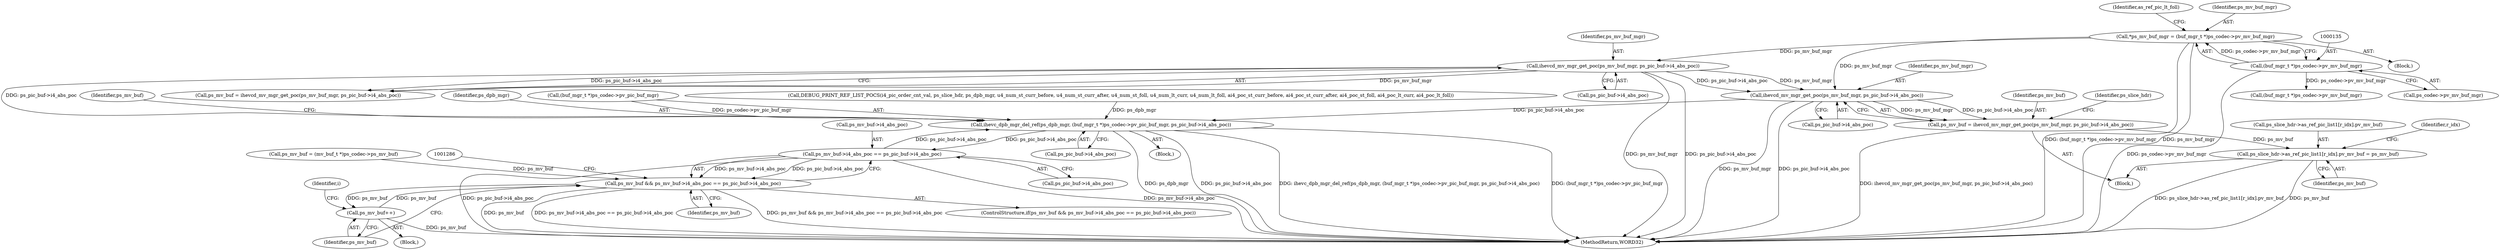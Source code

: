 digraph "0_Android_913d9e8d93d6b81bb8eac3fc2c1426651f5b259d_0@pointer" {
"1001176" [label="(Call,ihevcd_mv_mgr_get_poc(ps_mv_buf_mgr, ps_pic_buf->i4_abs_poc))"];
"1000941" [label="(Call,ihevcd_mv_mgr_get_poc(ps_mv_buf_mgr, ps_pic_buf->i4_abs_poc))"];
"1000132" [label="(Call,*ps_mv_buf_mgr = (buf_mgr_t *)ps_codec->pv_mv_buf_mgr)"];
"1000134" [label="(Call,(buf_mgr_t *)ps_codec->pv_mv_buf_mgr)"];
"1001174" [label="(Call,ps_mv_buf = ihevcd_mv_mgr_get_poc(ps_mv_buf_mgr, ps_pic_buf->i4_abs_poc))"];
"1001181" [label="(Call,ps_slice_hdr->as_ref_pic_list1[r_idx].pv_mv_buf = ps_mv_buf)"];
"1001246" [label="(Call,ihevc_dpb_mgr_del_ref(ps_dpb_mgr, (buf_mgr_t *)ps_codec->pv_pic_buf_mgr, ps_pic_buf->i4_abs_poc))"];
"1001276" [label="(Call,ps_mv_buf->i4_abs_poc == ps_pic_buf->i4_abs_poc)"];
"1001274" [label="(Call,ps_mv_buf && ps_mv_buf->i4_abs_poc == ps_pic_buf->i4_abs_poc)"];
"1001293" [label="(Call,ps_mv_buf++)"];
"1001248" [label="(Call,(buf_mgr_t *)ps_codec->pv_pic_buf_mgr)"];
"1000942" [label="(Identifier,ps_mv_buf_mgr)"];
"1000943" [label="(Call,ps_pic_buf->i4_abs_poc)"];
"1000941" [label="(Call,ihevcd_mv_mgr_get_poc(ps_mv_buf_mgr, ps_pic_buf->i4_abs_poc))"];
"1001257" [label="(Identifier,ps_mv_buf)"];
"1000112" [label="(Block,)"];
"1001276" [label="(Call,ps_mv_buf->i4_abs_poc == ps_pic_buf->i4_abs_poc)"];
"1001271" [label="(Identifier,i)"];
"1001125" [label="(Block,)"];
"1001294" [label="(Identifier,ps_mv_buf)"];
"1001253" [label="(Call,ps_pic_buf->i4_abs_poc)"];
"1001174" [label="(Call,ps_mv_buf = ihevcd_mv_mgr_get_poc(ps_mv_buf_mgr, ps_pic_buf->i4_abs_poc))"];
"1001274" [label="(Call,ps_mv_buf && ps_mv_buf->i4_abs_poc == ps_pic_buf->i4_abs_poc)"];
"1001256" [label="(Call,ps_mv_buf = (mv_buf_t *)ps_codec->ps_mv_buf)"];
"1001234" [label="(Block,)"];
"1001293" [label="(Call,ps_mv_buf++)"];
"1001175" [label="(Identifier,ps_mv_buf)"];
"1001177" [label="(Identifier,ps_mv_buf_mgr)"];
"1001181" [label="(Call,ps_slice_hdr->as_ref_pic_list1[r_idx].pv_mv_buf = ps_mv_buf)"];
"1000939" [label="(Call,ps_mv_buf = ihevcd_mv_mgr_get_poc(ps_mv_buf_mgr, ps_pic_buf->i4_abs_poc))"];
"1001277" [label="(Call,ps_mv_buf->i4_abs_poc)"];
"1001280" [label="(Call,ps_pic_buf->i4_abs_poc)"];
"1001246" [label="(Call,ihevc_dpb_mgr_del_ref(ps_dpb_mgr, (buf_mgr_t *)ps_codec->pv_pic_buf_mgr, ps_pic_buf->i4_abs_poc))"];
"1001273" [label="(ControlStructure,if(ps_mv_buf && ps_mv_buf->i4_abs_poc == ps_pic_buf->i4_abs_poc))"];
"1000164" [label="(Identifier,as_ref_pic_lt_foll)"];
"1001124" [label="(Identifier,r_idx)"];
"1001185" [label="(Identifier,ps_slice_hdr)"];
"1001247" [label="(Identifier,ps_dpb_mgr)"];
"1000132" [label="(Call,*ps_mv_buf_mgr = (buf_mgr_t *)ps_codec->pv_mv_buf_mgr)"];
"1001190" [label="(Call,DEBUG_PRINT_REF_LIST_POCS(i4_pic_order_cnt_val, ps_slice_hdr, ps_dpb_mgr, u4_num_st_curr_before, u4_num_st_curr_after, u4_num_st_foll, u4_num_lt_curr, u4_num_lt_foll, ai4_poc_st_curr_before, ai4_poc_st_curr_after, ai4_poc_st_foll, ai4_poc_lt_curr, ai4_poc_lt_foll))"];
"1001272" [label="(Block,)"];
"1001182" [label="(Call,ps_slice_hdr->as_ref_pic_list1[r_idx].pv_mv_buf)"];
"1001189" [label="(Identifier,ps_mv_buf)"];
"1000133" [label="(Identifier,ps_mv_buf_mgr)"];
"1001297" [label="(MethodReturn,WORD32)"];
"1001176" [label="(Call,ihevcd_mv_mgr_get_poc(ps_mv_buf_mgr, ps_pic_buf->i4_abs_poc))"];
"1000136" [label="(Call,ps_codec->pv_mv_buf_mgr)"];
"1001178" [label="(Call,ps_pic_buf->i4_abs_poc)"];
"1000134" [label="(Call,(buf_mgr_t *)ps_codec->pv_mv_buf_mgr)"];
"1001275" [label="(Identifier,ps_mv_buf)"];
"1001285" [label="(Call,(buf_mgr_t *)ps_codec->pv_mv_buf_mgr)"];
"1001176" -> "1001174"  [label="AST: "];
"1001176" -> "1001178"  [label="CFG: "];
"1001177" -> "1001176"  [label="AST: "];
"1001178" -> "1001176"  [label="AST: "];
"1001174" -> "1001176"  [label="CFG: "];
"1001176" -> "1001297"  [label="DDG: ps_mv_buf_mgr"];
"1001176" -> "1001297"  [label="DDG: ps_pic_buf->i4_abs_poc"];
"1001176" -> "1001174"  [label="DDG: ps_mv_buf_mgr"];
"1001176" -> "1001174"  [label="DDG: ps_pic_buf->i4_abs_poc"];
"1000941" -> "1001176"  [label="DDG: ps_mv_buf_mgr"];
"1000941" -> "1001176"  [label="DDG: ps_pic_buf->i4_abs_poc"];
"1000132" -> "1001176"  [label="DDG: ps_mv_buf_mgr"];
"1001176" -> "1001246"  [label="DDG: ps_pic_buf->i4_abs_poc"];
"1000941" -> "1000939"  [label="AST: "];
"1000941" -> "1000943"  [label="CFG: "];
"1000942" -> "1000941"  [label="AST: "];
"1000943" -> "1000941"  [label="AST: "];
"1000939" -> "1000941"  [label="CFG: "];
"1000941" -> "1001297"  [label="DDG: ps_mv_buf_mgr"];
"1000941" -> "1001297"  [label="DDG: ps_pic_buf->i4_abs_poc"];
"1000941" -> "1000939"  [label="DDG: ps_mv_buf_mgr"];
"1000941" -> "1000939"  [label="DDG: ps_pic_buf->i4_abs_poc"];
"1000132" -> "1000941"  [label="DDG: ps_mv_buf_mgr"];
"1000941" -> "1001246"  [label="DDG: ps_pic_buf->i4_abs_poc"];
"1000132" -> "1000112"  [label="AST: "];
"1000132" -> "1000134"  [label="CFG: "];
"1000133" -> "1000132"  [label="AST: "];
"1000134" -> "1000132"  [label="AST: "];
"1000164" -> "1000132"  [label="CFG: "];
"1000132" -> "1001297"  [label="DDG: (buf_mgr_t *)ps_codec->pv_mv_buf_mgr"];
"1000132" -> "1001297"  [label="DDG: ps_mv_buf_mgr"];
"1000134" -> "1000132"  [label="DDG: ps_codec->pv_mv_buf_mgr"];
"1000134" -> "1000136"  [label="CFG: "];
"1000135" -> "1000134"  [label="AST: "];
"1000136" -> "1000134"  [label="AST: "];
"1000134" -> "1001297"  [label="DDG: ps_codec->pv_mv_buf_mgr"];
"1000134" -> "1001285"  [label="DDG: ps_codec->pv_mv_buf_mgr"];
"1001174" -> "1001125"  [label="AST: "];
"1001175" -> "1001174"  [label="AST: "];
"1001185" -> "1001174"  [label="CFG: "];
"1001174" -> "1001297"  [label="DDG: ihevcd_mv_mgr_get_poc(ps_mv_buf_mgr, ps_pic_buf->i4_abs_poc)"];
"1001174" -> "1001181"  [label="DDG: ps_mv_buf"];
"1001181" -> "1001125"  [label="AST: "];
"1001181" -> "1001189"  [label="CFG: "];
"1001182" -> "1001181"  [label="AST: "];
"1001189" -> "1001181"  [label="AST: "];
"1001124" -> "1001181"  [label="CFG: "];
"1001181" -> "1001297"  [label="DDG: ps_slice_hdr->as_ref_pic_list1[r_idx].pv_mv_buf"];
"1001181" -> "1001297"  [label="DDG: ps_mv_buf"];
"1001246" -> "1001234"  [label="AST: "];
"1001246" -> "1001253"  [label="CFG: "];
"1001247" -> "1001246"  [label="AST: "];
"1001248" -> "1001246"  [label="AST: "];
"1001253" -> "1001246"  [label="AST: "];
"1001257" -> "1001246"  [label="CFG: "];
"1001246" -> "1001297"  [label="DDG: ps_dpb_mgr"];
"1001246" -> "1001297"  [label="DDG: ps_pic_buf->i4_abs_poc"];
"1001246" -> "1001297"  [label="DDG: ihevc_dpb_mgr_del_ref(ps_dpb_mgr, (buf_mgr_t *)ps_codec->pv_pic_buf_mgr, ps_pic_buf->i4_abs_poc)"];
"1001246" -> "1001297"  [label="DDG: (buf_mgr_t *)ps_codec->pv_pic_buf_mgr"];
"1001190" -> "1001246"  [label="DDG: ps_dpb_mgr"];
"1001248" -> "1001246"  [label="DDG: ps_codec->pv_pic_buf_mgr"];
"1001276" -> "1001246"  [label="DDG: ps_pic_buf->i4_abs_poc"];
"1001246" -> "1001276"  [label="DDG: ps_pic_buf->i4_abs_poc"];
"1001276" -> "1001274"  [label="AST: "];
"1001276" -> "1001280"  [label="CFG: "];
"1001277" -> "1001276"  [label="AST: "];
"1001280" -> "1001276"  [label="AST: "];
"1001274" -> "1001276"  [label="CFG: "];
"1001276" -> "1001297"  [label="DDG: ps_pic_buf->i4_abs_poc"];
"1001276" -> "1001297"  [label="DDG: ps_mv_buf->i4_abs_poc"];
"1001276" -> "1001274"  [label="DDG: ps_mv_buf->i4_abs_poc"];
"1001276" -> "1001274"  [label="DDG: ps_pic_buf->i4_abs_poc"];
"1001274" -> "1001273"  [label="AST: "];
"1001274" -> "1001275"  [label="CFG: "];
"1001275" -> "1001274"  [label="AST: "];
"1001286" -> "1001274"  [label="CFG: "];
"1001294" -> "1001274"  [label="CFG: "];
"1001274" -> "1001297"  [label="DDG: ps_mv_buf"];
"1001274" -> "1001297"  [label="DDG: ps_mv_buf->i4_abs_poc == ps_pic_buf->i4_abs_poc"];
"1001274" -> "1001297"  [label="DDG: ps_mv_buf && ps_mv_buf->i4_abs_poc == ps_pic_buf->i4_abs_poc"];
"1001256" -> "1001274"  [label="DDG: ps_mv_buf"];
"1001293" -> "1001274"  [label="DDG: ps_mv_buf"];
"1001274" -> "1001293"  [label="DDG: ps_mv_buf"];
"1001293" -> "1001272"  [label="AST: "];
"1001293" -> "1001294"  [label="CFG: "];
"1001294" -> "1001293"  [label="AST: "];
"1001271" -> "1001293"  [label="CFG: "];
"1001293" -> "1001297"  [label="DDG: ps_mv_buf"];
}

